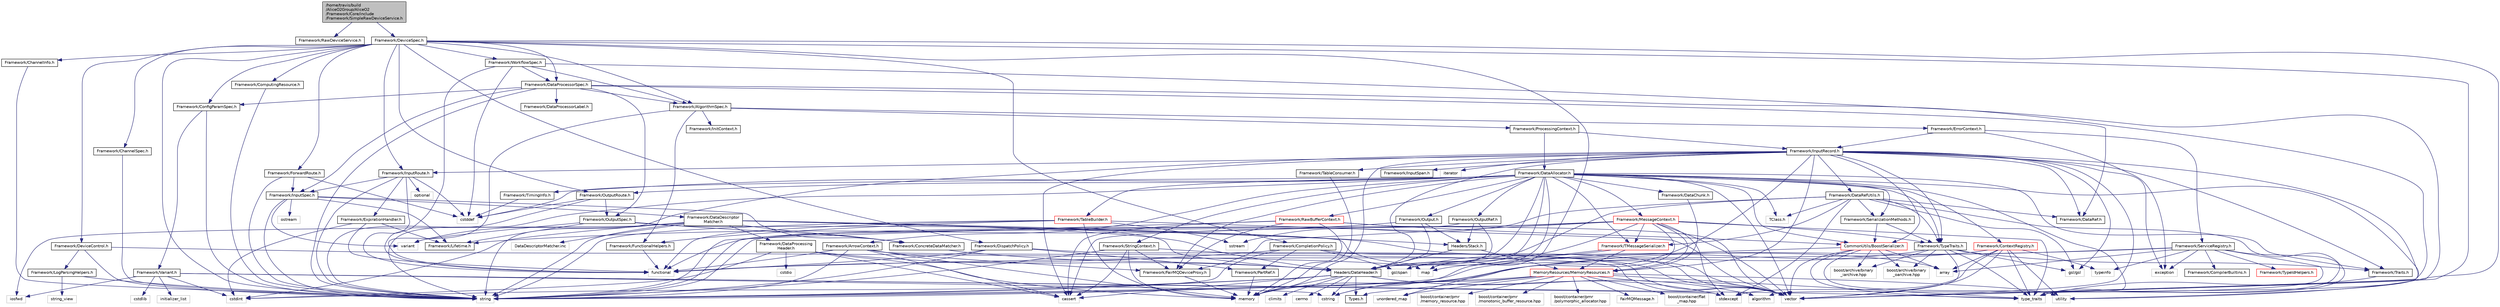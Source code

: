 digraph "/home/travis/build/AliceO2Group/AliceO2/Framework/Core/include/Framework/SimpleRawDeviceService.h"
{
 // INTERACTIVE_SVG=YES
  bgcolor="transparent";
  edge [fontname="Helvetica",fontsize="10",labelfontname="Helvetica",labelfontsize="10"];
  node [fontname="Helvetica",fontsize="10",shape=record];
  Node0 [label="/home/travis/build\l/AliceO2Group/AliceO2\l/Framework/Core/include\l/Framework/SimpleRawDeviceService.h",height=0.2,width=0.4,color="black", fillcolor="grey75", style="filled", fontcolor="black"];
  Node0 -> Node1 [color="midnightblue",fontsize="10",style="solid",fontname="Helvetica"];
  Node1 [label="Framework/RawDeviceService.h",height=0.2,width=0.4,color="black",URL="$d9/d66/RawDeviceService_8h.html"];
  Node0 -> Node2 [color="midnightblue",fontsize="10",style="solid",fontname="Helvetica"];
  Node2 [label="Framework/DeviceSpec.h",height=0.2,width=0.4,color="black",URL="$df/de8/DeviceSpec_8h.html"];
  Node2 -> Node3 [color="midnightblue",fontsize="10",style="solid",fontname="Helvetica"];
  Node3 [label="Framework/WorkflowSpec.h",height=0.2,width=0.4,color="black",URL="$df/da1/WorkflowSpec_8h.html"];
  Node3 -> Node4 [color="midnightblue",fontsize="10",style="solid",fontname="Helvetica"];
  Node4 [label="Framework/DataProcessorSpec.h",height=0.2,width=0.4,color="black",URL="$d0/df4/DataProcessorSpec_8h.html"];
  Node4 -> Node5 [color="midnightblue",fontsize="10",style="solid",fontname="Helvetica"];
  Node5 [label="Framework/AlgorithmSpec.h",height=0.2,width=0.4,color="black",URL="$d0/d14/AlgorithmSpec_8h.html"];
  Node5 -> Node6 [color="midnightblue",fontsize="10",style="solid",fontname="Helvetica"];
  Node6 [label="Framework/ProcessingContext.h",height=0.2,width=0.4,color="black",URL="$de/d6a/ProcessingContext_8h.html"];
  Node6 -> Node7 [color="midnightblue",fontsize="10",style="solid",fontname="Helvetica"];
  Node7 [label="Framework/InputRecord.h",height=0.2,width=0.4,color="black",URL="$d6/d5c/InputRecord_8h.html"];
  Node7 -> Node8 [color="midnightblue",fontsize="10",style="solid",fontname="Helvetica"];
  Node8 [label="Framework/DataRef.h",height=0.2,width=0.4,color="black",URL="$d5/dfb/DataRef_8h.html"];
  Node7 -> Node9 [color="midnightblue",fontsize="10",style="solid",fontname="Helvetica"];
  Node9 [label="Framework/DataRefUtils.h",height=0.2,width=0.4,color="black",URL="$d5/db8/DataRefUtils_8h.html"];
  Node9 -> Node8 [color="midnightblue",fontsize="10",style="solid",fontname="Helvetica"];
  Node9 -> Node10 [color="midnightblue",fontsize="10",style="solid",fontname="Helvetica"];
  Node10 [label="Framework/TMessageSerializer.h",height=0.2,width=0.4,color="red",URL="$d8/d3c/TMessageSerializer_8h.html"];
  Node10 -> Node17 [color="midnightblue",fontsize="10",style="solid",fontname="Helvetica"];
  Node17 [label="gsl/span",height=0.2,width=0.4,color="grey75"];
  Node10 -> Node18 [color="midnightblue",fontsize="10",style="solid",fontname="Helvetica"];
  Node18 [label="memory",height=0.2,width=0.4,color="grey75"];
  Node10 -> Node20 [color="midnightblue",fontsize="10",style="solid",fontname="Helvetica"];
  Node20 [label="MemoryResources/MemoryResources.h",height=0.2,width=0.4,color="red",URL="$dc/d03/MemoryResources_8h.html"];
  Node20 -> Node21 [color="midnightblue",fontsize="10",style="solid",fontname="Helvetica"];
  Node21 [label="boost/container/flat\l_map.hpp",height=0.2,width=0.4,color="grey75"];
  Node20 -> Node22 [color="midnightblue",fontsize="10",style="solid",fontname="Helvetica"];
  Node22 [label="boost/container/pmr\l/memory_resource.hpp",height=0.2,width=0.4,color="grey75"];
  Node20 -> Node23 [color="midnightblue",fontsize="10",style="solid",fontname="Helvetica"];
  Node23 [label="boost/container/pmr\l/monotonic_buffer_resource.hpp",height=0.2,width=0.4,color="grey75"];
  Node20 -> Node24 [color="midnightblue",fontsize="10",style="solid",fontname="Helvetica"];
  Node24 [label="boost/container/pmr\l/polymorphic_allocator.hpp",height=0.2,width=0.4,color="grey75"];
  Node20 -> Node25 [color="midnightblue",fontsize="10",style="solid",fontname="Helvetica"];
  Node25 [label="cstring",height=0.2,width=0.4,color="grey75"];
  Node20 -> Node26 [color="midnightblue",fontsize="10",style="solid",fontname="Helvetica"];
  Node26 [label="string",height=0.2,width=0.4,color="grey75"];
  Node20 -> Node27 [color="midnightblue",fontsize="10",style="solid",fontname="Helvetica"];
  Node27 [label="type_traits",height=0.2,width=0.4,color="grey75"];
  Node20 -> Node28 [color="midnightblue",fontsize="10",style="solid",fontname="Helvetica"];
  Node28 [label="utility",height=0.2,width=0.4,color="grey75"];
  Node20 -> Node29 [color="midnightblue",fontsize="10",style="solid",fontname="Helvetica"];
  Node29 [label="vector",height=0.2,width=0.4,color="grey75"];
  Node20 -> Node30 [color="midnightblue",fontsize="10",style="solid",fontname="Helvetica"];
  Node30 [label="unordered_map",height=0.2,width=0.4,color="grey75"];
  Node20 -> Node31 [color="midnightblue",fontsize="10",style="solid",fontname="Helvetica"];
  Node31 [label="FairMQMessage.h",height=0.2,width=0.4,color="grey75"];
  Node20 -> Node35 [color="midnightblue",fontsize="10",style="solid",fontname="Helvetica"];
  Node35 [label="Types.h",height=0.2,width=0.4,color="black",URL="$d7/df8/Types_8h.html"];
  Node9 -> Node36 [color="midnightblue",fontsize="10",style="solid",fontname="Helvetica"];
  Node36 [label="Framework/SerializationMethods.h",height=0.2,width=0.4,color="black",URL="$d1/d53/SerializationMethods_8h.html",tooltip="Type wrappers for enfording a specific serialization method. "];
  Node36 -> Node37 [color="midnightblue",fontsize="10",style="solid",fontname="Helvetica"];
  Node37 [label="Framework/TypeTraits.h",height=0.2,width=0.4,color="black",URL="$d0/d95/TypeTraits_8h.html"];
  Node37 -> Node27 [color="midnightblue",fontsize="10",style="solid",fontname="Helvetica"];
  Node37 -> Node29 [color="midnightblue",fontsize="10",style="solid",fontname="Helvetica"];
  Node37 -> Node18 [color="midnightblue",fontsize="10",style="solid",fontname="Helvetica"];
  Node37 -> Node38 [color="midnightblue",fontsize="10",style="solid",fontname="Helvetica"];
  Node38 [label="Framework/Traits.h",height=0.2,width=0.4,color="black",URL="$db/d31/Traits_8h.html"];
  Node38 -> Node27 [color="midnightblue",fontsize="10",style="solid",fontname="Helvetica"];
  Node37 -> Node39 [color="midnightblue",fontsize="10",style="solid",fontname="Helvetica"];
  Node39 [label="boost/archive/binary\l_iarchive.hpp",height=0.2,width=0.4,color="grey75"];
  Node37 -> Node40 [color="midnightblue",fontsize="10",style="solid",fontname="Helvetica"];
  Node40 [label="boost/archive/binary\l_oarchive.hpp",height=0.2,width=0.4,color="grey75"];
  Node37 -> Node41 [color="midnightblue",fontsize="10",style="solid",fontname="Helvetica"];
  Node41 [label="gsl/gsl",height=0.2,width=0.4,color="grey75"];
  Node36 -> Node42 [color="midnightblue",fontsize="10",style="solid",fontname="Helvetica"];
  Node42 [label="CommonUtils/BoostSerializer.h",height=0.2,width=0.4,color="red",URL="$d7/d91/BoostSerializer_8h.html",tooltip="Templatised boost serializer/deserializer for containers and base types. "];
  Node42 -> Node28 [color="midnightblue",fontsize="10",style="solid",fontname="Helvetica"];
  Node42 -> Node27 [color="midnightblue",fontsize="10",style="solid",fontname="Helvetica"];
  Node42 -> Node43 [color="midnightblue",fontsize="10",style="solid",fontname="Helvetica"];
  Node43 [label="array",height=0.2,width=0.4,color="grey75"];
  Node42 -> Node29 [color="midnightblue",fontsize="10",style="solid",fontname="Helvetica"];
  Node42 -> Node45 [color="midnightblue",fontsize="10",style="solid",fontname="Helvetica"];
  Node45 [label="map",height=0.2,width=0.4,color="grey75"];
  Node42 -> Node39 [color="midnightblue",fontsize="10",style="solid",fontname="Helvetica"];
  Node42 -> Node40 [color="midnightblue",fontsize="10",style="solid",fontname="Helvetica"];
  Node9 -> Node37 [color="midnightblue",fontsize="10",style="solid",fontname="Helvetica"];
  Node9 -> Node55 [color="midnightblue",fontsize="10",style="solid",fontname="Helvetica"];
  Node55 [label="Headers/DataHeader.h",height=0.2,width=0.4,color="black",URL="$dc/dcd/DataHeader_8h.html"];
  Node55 -> Node56 [color="midnightblue",fontsize="10",style="solid",fontname="Helvetica"];
  Node56 [label="cstdint",height=0.2,width=0.4,color="grey75"];
  Node55 -> Node18 [color="midnightblue",fontsize="10",style="solid",fontname="Helvetica"];
  Node55 -> Node57 [color="midnightblue",fontsize="10",style="solid",fontname="Helvetica"];
  Node57 [label="cassert",height=0.2,width=0.4,color="grey75"];
  Node55 -> Node25 [color="midnightblue",fontsize="10",style="solid",fontname="Helvetica"];
  Node55 -> Node58 [color="midnightblue",fontsize="10",style="solid",fontname="Helvetica"];
  Node58 [label="algorithm",height=0.2,width=0.4,color="grey75"];
  Node55 -> Node59 [color="midnightblue",fontsize="10",style="solid",fontname="Helvetica"];
  Node59 [label="stdexcept",height=0.2,width=0.4,color="grey75"];
  Node55 -> Node26 [color="midnightblue",fontsize="10",style="solid",fontname="Helvetica"];
  Node55 -> Node60 [color="midnightblue",fontsize="10",style="solid",fontname="Helvetica"];
  Node60 [label="climits",height=0.2,width=0.4,color="grey75"];
  Node55 -> Node35 [color="midnightblue",fontsize="10",style="solid",fontname="Helvetica"];
  Node55 -> Node61 [color="midnightblue",fontsize="10",style="solid",fontname="Helvetica"];
  Node61 [label="cerrno",height=0.2,width=0.4,color="grey75"];
  Node9 -> Node62 [color="midnightblue",fontsize="10",style="solid",fontname="Helvetica"];
  Node62 [label="TClass.h",height=0.2,width=0.4,color="grey75"];
  Node9 -> Node41 [color="midnightblue",fontsize="10",style="solid",fontname="Helvetica"];
  Node9 -> Node59 [color="midnightblue",fontsize="10",style="solid",fontname="Helvetica"];
  Node9 -> Node63 [color="midnightblue",fontsize="10",style="solid",fontname="Helvetica"];
  Node63 [label="sstream",height=0.2,width=0.4,color="grey75"];
  Node9 -> Node27 [color="midnightblue",fontsize="10",style="solid",fontname="Helvetica"];
  Node7 -> Node64 [color="midnightblue",fontsize="10",style="solid",fontname="Helvetica"];
  Node64 [label="Framework/InputRoute.h",height=0.2,width=0.4,color="black",URL="$d5/d19/InputRoute_8h.html"];
  Node64 -> Node65 [color="midnightblue",fontsize="10",style="solid",fontname="Helvetica"];
  Node65 [label="Framework/ExpirationHandler.h",height=0.2,width=0.4,color="black",URL="$d2/dd9/ExpirationHandler_8h.html"];
  Node65 -> Node66 [color="midnightblue",fontsize="10",style="solid",fontname="Helvetica"];
  Node66 [label="Framework/Lifetime.h",height=0.2,width=0.4,color="black",URL="$dc/dca/Lifetime_8h.html"];
  Node65 -> Node56 [color="midnightblue",fontsize="10",style="solid",fontname="Helvetica"];
  Node65 -> Node67 [color="midnightblue",fontsize="10",style="solid",fontname="Helvetica"];
  Node67 [label="functional",height=0.2,width=0.4,color="grey75"];
  Node64 -> Node68 [color="midnightblue",fontsize="10",style="solid",fontname="Helvetica"];
  Node68 [label="Framework/InputSpec.h",height=0.2,width=0.4,color="black",URL="$d5/d3f/InputSpec_8h.html"];
  Node68 -> Node66 [color="midnightblue",fontsize="10",style="solid",fontname="Helvetica"];
  Node68 -> Node69 [color="midnightblue",fontsize="10",style="solid",fontname="Helvetica"];
  Node69 [label="Framework/ConcreteDataMatcher.h",height=0.2,width=0.4,color="black",URL="$d0/d1b/ConcreteDataMatcher_8h.html"];
  Node69 -> Node55 [color="midnightblue",fontsize="10",style="solid",fontname="Helvetica"];
  Node68 -> Node70 [color="midnightblue",fontsize="10",style="solid",fontname="Helvetica"];
  Node70 [label="Framework/DataDescriptor\lMatcher.h",height=0.2,width=0.4,color="black",URL="$d3/da3/DataDescriptorMatcher_8h.html"];
  Node70 -> Node69 [color="midnightblue",fontsize="10",style="solid",fontname="Helvetica"];
  Node70 -> Node71 [color="midnightblue",fontsize="10",style="solid",fontname="Helvetica"];
  Node71 [label="Framework/DataProcessing\lHeader.h",height=0.2,width=0.4,color="black",URL="$d6/dc9/DataProcessingHeader_8h.html"];
  Node71 -> Node55 [color="midnightblue",fontsize="10",style="solid",fontname="Helvetica"];
  Node71 -> Node56 [color="midnightblue",fontsize="10",style="solid",fontname="Helvetica"];
  Node71 -> Node72 [color="midnightblue",fontsize="10",style="solid",fontname="Helvetica"];
  Node72 [label="cstdio",height=0.2,width=0.4,color="grey75"];
  Node71 -> Node18 [color="midnightblue",fontsize="10",style="solid",fontname="Helvetica"];
  Node71 -> Node57 [color="midnightblue",fontsize="10",style="solid",fontname="Helvetica"];
  Node70 -> Node55 [color="midnightblue",fontsize="10",style="solid",fontname="Helvetica"];
  Node70 -> Node73 [color="midnightblue",fontsize="10",style="solid",fontname="Helvetica"];
  Node73 [label="Headers/Stack.h",height=0.2,width=0.4,color="black",URL="$d4/d00/Headers_2include_2Headers_2Stack_8h.html"];
  Node73 -> Node20 [color="midnightblue",fontsize="10",style="solid",fontname="Helvetica"];
  Node73 -> Node55 [color="midnightblue",fontsize="10",style="solid",fontname="Helvetica"];
  Node70 -> Node43 [color="midnightblue",fontsize="10",style="solid",fontname="Helvetica"];
  Node70 -> Node56 [color="midnightblue",fontsize="10",style="solid",fontname="Helvetica"];
  Node70 -> Node74 [color="midnightblue",fontsize="10",style="solid",fontname="Helvetica"];
  Node74 [label="iosfwd",height=0.2,width=0.4,color="grey75"];
  Node70 -> Node26 [color="midnightblue",fontsize="10",style="solid",fontname="Helvetica"];
  Node70 -> Node75 [color="midnightblue",fontsize="10",style="solid",fontname="Helvetica"];
  Node75 [label="variant",height=0.2,width=0.4,color="grey75"];
  Node70 -> Node29 [color="midnightblue",fontsize="10",style="solid",fontname="Helvetica"];
  Node70 -> Node76 [color="midnightblue",fontsize="10",style="solid",fontname="Helvetica"];
  Node76 [label="DataDescriptorMatcher.inc",height=0.2,width=0.4,color="grey75"];
  Node68 -> Node26 [color="midnightblue",fontsize="10",style="solid",fontname="Helvetica"];
  Node68 -> Node77 [color="midnightblue",fontsize="10",style="solid",fontname="Helvetica"];
  Node77 [label="ostream",height=0.2,width=0.4,color="grey75"];
  Node68 -> Node75 [color="midnightblue",fontsize="10",style="solid",fontname="Helvetica"];
  Node64 -> Node78 [color="midnightblue",fontsize="10",style="solid",fontname="Helvetica"];
  Node78 [label="cstddef",height=0.2,width=0.4,color="grey75"];
  Node64 -> Node26 [color="midnightblue",fontsize="10",style="solid",fontname="Helvetica"];
  Node64 -> Node67 [color="midnightblue",fontsize="10",style="solid",fontname="Helvetica"];
  Node64 -> Node79 [color="midnightblue",fontsize="10",style="solid",fontname="Helvetica"];
  Node79 [label="optional",height=0.2,width=0.4,color="grey75"];
  Node7 -> Node37 [color="midnightblue",fontsize="10",style="solid",fontname="Helvetica"];
  Node7 -> Node80 [color="midnightblue",fontsize="10",style="solid",fontname="Helvetica"];
  Node80 [label="Framework/InputSpan.h",height=0.2,width=0.4,color="black",URL="$da/d0f/InputSpan_8h.html"];
  Node7 -> Node81 [color="midnightblue",fontsize="10",style="solid",fontname="Helvetica"];
  Node81 [label="Framework/TableConsumer.h",height=0.2,width=0.4,color="black",URL="$dc/d03/TableConsumer_8h.html"];
  Node81 -> Node18 [color="midnightblue",fontsize="10",style="solid",fontname="Helvetica"];
  Node7 -> Node38 [color="midnightblue",fontsize="10",style="solid",fontname="Helvetica"];
  Node7 -> Node20 [color="midnightblue",fontsize="10",style="solid",fontname="Helvetica"];
  Node7 -> Node55 [color="midnightblue",fontsize="10",style="solid",fontname="Helvetica"];
  Node7 -> Node42 [color="midnightblue",fontsize="10",style="solid",fontname="Helvetica"];
  Node7 -> Node41 [color="midnightblue",fontsize="10",style="solid",fontname="Helvetica"];
  Node7 -> Node82 [color="midnightblue",fontsize="10",style="solid",fontname="Helvetica"];
  Node82 [label="iterator",height=0.2,width=0.4,color="grey75"];
  Node7 -> Node26 [color="midnightblue",fontsize="10",style="solid",fontname="Helvetica"];
  Node7 -> Node29 [color="midnightblue",fontsize="10",style="solid",fontname="Helvetica"];
  Node7 -> Node25 [color="midnightblue",fontsize="10",style="solid",fontname="Helvetica"];
  Node7 -> Node57 [color="midnightblue",fontsize="10",style="solid",fontname="Helvetica"];
  Node7 -> Node83 [color="midnightblue",fontsize="10",style="solid",fontname="Helvetica"];
  Node83 [label="exception",height=0.2,width=0.4,color="grey75"];
  Node7 -> Node18 [color="midnightblue",fontsize="10",style="solid",fontname="Helvetica"];
  Node7 -> Node27 [color="midnightblue",fontsize="10",style="solid",fontname="Helvetica"];
  Node6 -> Node84 [color="midnightblue",fontsize="10",style="solid",fontname="Helvetica"];
  Node84 [label="Framework/DataAllocator.h",height=0.2,width=0.4,color="black",URL="$d1/d28/DataAllocator_8h.html"];
  Node84 -> Node85 [color="midnightblue",fontsize="10",style="solid",fontname="Helvetica"];
  Node85 [label="Framework/ContextRegistry.h",height=0.2,width=0.4,color="red",URL="$df/d2f/ContextRegistry_8h.html"];
  Node85 -> Node86 [color="midnightblue",fontsize="10",style="solid",fontname="Helvetica"];
  Node86 [label="typeinfo",height=0.2,width=0.4,color="grey75"];
  Node85 -> Node27 [color="midnightblue",fontsize="10",style="solid",fontname="Helvetica"];
  Node85 -> Node26 [color="midnightblue",fontsize="10",style="solid",fontname="Helvetica"];
  Node85 -> Node59 [color="midnightblue",fontsize="10",style="solid",fontname="Helvetica"];
  Node85 -> Node29 [color="midnightblue",fontsize="10",style="solid",fontname="Helvetica"];
  Node85 -> Node28 [color="midnightblue",fontsize="10",style="solid",fontname="Helvetica"];
  Node85 -> Node43 [color="midnightblue",fontsize="10",style="solid",fontname="Helvetica"];
  Node84 -> Node88 [color="midnightblue",fontsize="10",style="solid",fontname="Helvetica"];
  Node88 [label="Framework/MessageContext.h",height=0.2,width=0.4,color="red",URL="$dc/dc4/MessageContext_8h.html"];
  Node88 -> Node92 [color="midnightblue",fontsize="10",style="solid",fontname="Helvetica"];
  Node92 [label="Framework/FairMQDeviceProxy.h",height=0.2,width=0.4,color="black",URL="$d8/d71/FairMQDeviceProxy_8h.html"];
  Node92 -> Node18 [color="midnightblue",fontsize="10",style="solid",fontname="Helvetica"];
  Node88 -> Node10 [color="midnightblue",fontsize="10",style="solid",fontname="Helvetica"];
  Node88 -> Node37 [color="midnightblue",fontsize="10",style="solid",fontname="Helvetica"];
  Node88 -> Node55 [color="midnightblue",fontsize="10",style="solid",fontname="Helvetica"];
  Node88 -> Node20 [color="midnightblue",fontsize="10",style="solid",fontname="Helvetica"];
  Node88 -> Node57 [color="midnightblue",fontsize="10",style="solid",fontname="Helvetica"];
  Node88 -> Node67 [color="midnightblue",fontsize="10",style="solid",fontname="Helvetica"];
  Node88 -> Node59 [color="midnightblue",fontsize="10",style="solid",fontname="Helvetica"];
  Node88 -> Node26 [color="midnightblue",fontsize="10",style="solid",fontname="Helvetica"];
  Node88 -> Node27 [color="midnightblue",fontsize="10",style="solid",fontname="Helvetica"];
  Node88 -> Node30 [color="midnightblue",fontsize="10",style="solid",fontname="Helvetica"];
  Node88 -> Node29 [color="midnightblue",fontsize="10",style="solid",fontname="Helvetica"];
  Node84 -> Node94 [color="midnightblue",fontsize="10",style="solid",fontname="Helvetica"];
  Node94 [label="Framework/StringContext.h",height=0.2,width=0.4,color="black",URL="$dd/df6/StringContext_8h.html"];
  Node94 -> Node92 [color="midnightblue",fontsize="10",style="solid",fontname="Helvetica"];
  Node94 -> Node29 [color="midnightblue",fontsize="10",style="solid",fontname="Helvetica"];
  Node94 -> Node57 [color="midnightblue",fontsize="10",style="solid",fontname="Helvetica"];
  Node94 -> Node26 [color="midnightblue",fontsize="10",style="solid",fontname="Helvetica"];
  Node94 -> Node18 [color="midnightblue",fontsize="10",style="solid",fontname="Helvetica"];
  Node84 -> Node95 [color="midnightblue",fontsize="10",style="solid",fontname="Helvetica"];
  Node95 [label="Framework/ArrowContext.h",height=0.2,width=0.4,color="black",URL="$d8/da2/ArrowContext_8h.html"];
  Node95 -> Node92 [color="midnightblue",fontsize="10",style="solid",fontname="Helvetica"];
  Node95 -> Node57 [color="midnightblue",fontsize="10",style="solid",fontname="Helvetica"];
  Node95 -> Node67 [color="midnightblue",fontsize="10",style="solid",fontname="Helvetica"];
  Node95 -> Node18 [color="midnightblue",fontsize="10",style="solid",fontname="Helvetica"];
  Node95 -> Node26 [color="midnightblue",fontsize="10",style="solid",fontname="Helvetica"];
  Node95 -> Node29 [color="midnightblue",fontsize="10",style="solid",fontname="Helvetica"];
  Node84 -> Node96 [color="midnightblue",fontsize="10",style="solid",fontname="Helvetica"];
  Node96 [label="Framework/RawBufferContext.h",height=0.2,width=0.4,color="red",URL="$d8/d25/RawBufferContext_8h.html",tooltip=" "];
  Node96 -> Node92 [color="midnightblue",fontsize="10",style="solid",fontname="Helvetica"];
  Node96 -> Node42 [color="midnightblue",fontsize="10",style="solid",fontname="Helvetica"];
  Node96 -> Node29 [color="midnightblue",fontsize="10",style="solid",fontname="Helvetica"];
  Node96 -> Node57 [color="midnightblue",fontsize="10",style="solid",fontname="Helvetica"];
  Node96 -> Node26 [color="midnightblue",fontsize="10",style="solid",fontname="Helvetica"];
  Node96 -> Node18 [color="midnightblue",fontsize="10",style="solid",fontname="Helvetica"];
  Node84 -> Node42 [color="midnightblue",fontsize="10",style="solid",fontname="Helvetica"];
  Node84 -> Node98 [color="midnightblue",fontsize="10",style="solid",fontname="Helvetica"];
  Node98 [label="Framework/Output.h",height=0.2,width=0.4,color="black",URL="$d3/ddf/Output_8h.html"];
  Node98 -> Node55 [color="midnightblue",fontsize="10",style="solid",fontname="Helvetica"];
  Node98 -> Node66 [color="midnightblue",fontsize="10",style="solid",fontname="Helvetica"];
  Node98 -> Node73 [color="midnightblue",fontsize="10",style="solid",fontname="Helvetica"];
  Node84 -> Node99 [color="midnightblue",fontsize="10",style="solid",fontname="Helvetica"];
  Node99 [label="Framework/OutputRef.h",height=0.2,width=0.4,color="black",URL="$d6/d5a/OutputRef_8h.html"];
  Node99 -> Node55 [color="midnightblue",fontsize="10",style="solid",fontname="Helvetica"];
  Node99 -> Node73 [color="midnightblue",fontsize="10",style="solid",fontname="Helvetica"];
  Node99 -> Node26 [color="midnightblue",fontsize="10",style="solid",fontname="Helvetica"];
  Node84 -> Node100 [color="midnightblue",fontsize="10",style="solid",fontname="Helvetica"];
  Node100 [label="Framework/OutputRoute.h",height=0.2,width=0.4,color="black",URL="$d6/df4/OutputRoute_8h.html"];
  Node100 -> Node101 [color="midnightblue",fontsize="10",style="solid",fontname="Helvetica"];
  Node101 [label="Framework/OutputSpec.h",height=0.2,width=0.4,color="black",URL="$db/d2d/OutputSpec_8h.html"];
  Node101 -> Node55 [color="midnightblue",fontsize="10",style="solid",fontname="Helvetica"];
  Node101 -> Node66 [color="midnightblue",fontsize="10",style="solid",fontname="Helvetica"];
  Node101 -> Node69 [color="midnightblue",fontsize="10",style="solid",fontname="Helvetica"];
  Node101 -> Node75 [color="midnightblue",fontsize="10",style="solid",fontname="Helvetica"];
  Node100 -> Node78 [color="midnightblue",fontsize="10",style="solid",fontname="Helvetica"];
  Node100 -> Node26 [color="midnightblue",fontsize="10",style="solid",fontname="Helvetica"];
  Node84 -> Node102 [color="midnightblue",fontsize="10",style="solid",fontname="Helvetica"];
  Node102 [label="Framework/DataChunk.h",height=0.2,width=0.4,color="black",URL="$d7/d31/DataChunk_8h.html"];
  Node102 -> Node20 [color="midnightblue",fontsize="10",style="solid",fontname="Helvetica"];
  Node84 -> Node92 [color="midnightblue",fontsize="10",style="solid",fontname="Helvetica"];
  Node84 -> Node103 [color="midnightblue",fontsize="10",style="solid",fontname="Helvetica"];
  Node103 [label="Framework/TimingInfo.h",height=0.2,width=0.4,color="black",URL="$da/d2b/TimingInfo_8h.html"];
  Node103 -> Node78 [color="midnightblue",fontsize="10",style="solid",fontname="Helvetica"];
  Node84 -> Node10 [color="midnightblue",fontsize="10",style="solid",fontname="Helvetica"];
  Node84 -> Node37 [color="midnightblue",fontsize="10",style="solid",fontname="Helvetica"];
  Node84 -> Node38 [color="midnightblue",fontsize="10",style="solid",fontname="Helvetica"];
  Node84 -> Node36 [color="midnightblue",fontsize="10",style="solid",fontname="Helvetica"];
  Node84 -> Node104 [color="midnightblue",fontsize="10",style="solid",fontname="Helvetica"];
  Node104 [label="Framework/TableBuilder.h",height=0.2,width=0.4,color="red",URL="$d5/d98/TableBuilder_8h.html"];
  Node104 -> Node106 [color="midnightblue",fontsize="10",style="solid",fontname="Helvetica"];
  Node106 [label="Framework/FunctionalHelpers.h",height=0.2,width=0.4,color="black",URL="$de/d9b/FunctionalHelpers_8h.html"];
  Node106 -> Node67 [color="midnightblue",fontsize="10",style="solid",fontname="Helvetica"];
  Node104 -> Node63 [color="midnightblue",fontsize="10",style="solid",fontname="Helvetica"];
  Node104 -> Node67 [color="midnightblue",fontsize="10",style="solid",fontname="Helvetica"];
  Node104 -> Node29 [color="midnightblue",fontsize="10",style="solid",fontname="Helvetica"];
  Node104 -> Node26 [color="midnightblue",fontsize="10",style="solid",fontname="Helvetica"];
  Node104 -> Node18 [color="midnightblue",fontsize="10",style="solid",fontname="Helvetica"];
  Node84 -> Node55 [color="midnightblue",fontsize="10",style="solid",fontname="Helvetica"];
  Node84 -> Node62 [color="midnightblue",fontsize="10",style="solid",fontname="Helvetica"];
  Node84 -> Node17 [color="midnightblue",fontsize="10",style="solid",fontname="Helvetica"];
  Node84 -> Node29 [color="midnightblue",fontsize="10",style="solid",fontname="Helvetica"];
  Node84 -> Node45 [color="midnightblue",fontsize="10",style="solid",fontname="Helvetica"];
  Node84 -> Node26 [color="midnightblue",fontsize="10",style="solid",fontname="Helvetica"];
  Node84 -> Node28 [color="midnightblue",fontsize="10",style="solid",fontname="Helvetica"];
  Node84 -> Node27 [color="midnightblue",fontsize="10",style="solid",fontname="Helvetica"];
  Node84 -> Node78 [color="midnightblue",fontsize="10",style="solid",fontname="Helvetica"];
  Node5 -> Node126 [color="midnightblue",fontsize="10",style="solid",fontname="Helvetica"];
  Node126 [label="Framework/ErrorContext.h",height=0.2,width=0.4,color="black",URL="$d7/dad/ErrorContext_8h.html"];
  Node126 -> Node7 [color="midnightblue",fontsize="10",style="solid",fontname="Helvetica"];
  Node126 -> Node127 [color="midnightblue",fontsize="10",style="solid",fontname="Helvetica"];
  Node127 [label="Framework/ServiceRegistry.h",height=0.2,width=0.4,color="black",URL="$d8/d17/ServiceRegistry_8h.html"];
  Node127 -> Node107 [color="midnightblue",fontsize="10",style="solid",fontname="Helvetica"];
  Node107 [label="Framework/CompilerBuiltins.h",height=0.2,width=0.4,color="black",URL="$d9/de8/CompilerBuiltins_8h.html"];
  Node127 -> Node128 [color="midnightblue",fontsize="10",style="solid",fontname="Helvetica"];
  Node128 [label="Framework/TypeIdHelpers.h",height=0.2,width=0.4,color="red",URL="$d2/d9a/TypeIdHelpers_8h.html"];
  Node127 -> Node58 [color="midnightblue",fontsize="10",style="solid",fontname="Helvetica"];
  Node127 -> Node43 [color="midnightblue",fontsize="10",style="solid",fontname="Helvetica"];
  Node127 -> Node83 [color="midnightblue",fontsize="10",style="solid",fontname="Helvetica"];
  Node127 -> Node67 [color="midnightblue",fontsize="10",style="solid",fontname="Helvetica"];
  Node127 -> Node26 [color="midnightblue",fontsize="10",style="solid",fontname="Helvetica"];
  Node127 -> Node27 [color="midnightblue",fontsize="10",style="solid",fontname="Helvetica"];
  Node127 -> Node86 [color="midnightblue",fontsize="10",style="solid",fontname="Helvetica"];
  Node126 -> Node83 [color="midnightblue",fontsize="10",style="solid",fontname="Helvetica"];
  Node5 -> Node130 [color="midnightblue",fontsize="10",style="solid",fontname="Helvetica"];
  Node130 [label="Framework/InitContext.h",height=0.2,width=0.4,color="black",URL="$d4/d2b/InitContext_8h.html"];
  Node5 -> Node106 [color="midnightblue",fontsize="10",style="solid",fontname="Helvetica"];
  Node5 -> Node67 [color="midnightblue",fontsize="10",style="solid",fontname="Helvetica"];
  Node4 -> Node131 [color="midnightblue",fontsize="10",style="solid",fontname="Helvetica"];
  Node131 [label="Framework/ConfigParamSpec.h",height=0.2,width=0.4,color="black",URL="$d0/d1c/ConfigParamSpec_8h.html"];
  Node131 -> Node132 [color="midnightblue",fontsize="10",style="solid",fontname="Helvetica"];
  Node132 [label="Framework/Variant.h",height=0.2,width=0.4,color="black",URL="$de/d56/Variant_8h.html"];
  Node132 -> Node27 [color="midnightblue",fontsize="10",style="solid",fontname="Helvetica"];
  Node132 -> Node25 [color="midnightblue",fontsize="10",style="solid",fontname="Helvetica"];
  Node132 -> Node56 [color="midnightblue",fontsize="10",style="solid",fontname="Helvetica"];
  Node132 -> Node133 [color="midnightblue",fontsize="10",style="solid",fontname="Helvetica"];
  Node133 [label="cstdlib",height=0.2,width=0.4,color="grey75"];
  Node132 -> Node59 [color="midnightblue",fontsize="10",style="solid",fontname="Helvetica"];
  Node132 -> Node74 [color="midnightblue",fontsize="10",style="solid",fontname="Helvetica"];
  Node132 -> Node134 [color="midnightblue",fontsize="10",style="solid",fontname="Helvetica"];
  Node134 [label="initializer_list",height=0.2,width=0.4,color="grey75"];
  Node131 -> Node26 [color="midnightblue",fontsize="10",style="solid",fontname="Helvetica"];
  Node4 -> Node135 [color="midnightblue",fontsize="10",style="solid",fontname="Helvetica"];
  Node135 [label="Framework/DataProcessorLabel.h",height=0.2,width=0.4,color="black",URL="$d1/df2/DataProcessorLabel_8h.html"];
  Node4 -> Node8 [color="midnightblue",fontsize="10",style="solid",fontname="Helvetica"];
  Node4 -> Node68 [color="midnightblue",fontsize="10",style="solid",fontname="Helvetica"];
  Node4 -> Node101 [color="midnightblue",fontsize="10",style="solid",fontname="Helvetica"];
  Node4 -> Node26 [color="midnightblue",fontsize="10",style="solid",fontname="Helvetica"];
  Node4 -> Node29 [color="midnightblue",fontsize="10",style="solid",fontname="Helvetica"];
  Node3 -> Node5 [color="midnightblue",fontsize="10",style="solid",fontname="Helvetica"];
  Node3 -> Node29 [color="midnightblue",fontsize="10",style="solid",fontname="Helvetica"];
  Node3 -> Node67 [color="midnightblue",fontsize="10",style="solid",fontname="Helvetica"];
  Node3 -> Node78 [color="midnightblue",fontsize="10",style="solid",fontname="Helvetica"];
  Node2 -> Node136 [color="midnightblue",fontsize="10",style="solid",fontname="Helvetica"];
  Node136 [label="Framework/ComputingResource.h",height=0.2,width=0.4,color="black",URL="$d8/d62/ComputingResource_8h.html"];
  Node136 -> Node26 [color="midnightblue",fontsize="10",style="solid",fontname="Helvetica"];
  Node2 -> Node4 [color="midnightblue",fontsize="10",style="solid",fontname="Helvetica"];
  Node2 -> Node137 [color="midnightblue",fontsize="10",style="solid",fontname="Helvetica"];
  Node137 [label="Framework/ChannelSpec.h",height=0.2,width=0.4,color="black",URL="$d6/d72/ChannelSpec_8h.html"];
  Node137 -> Node26 [color="midnightblue",fontsize="10",style="solid",fontname="Helvetica"];
  Node2 -> Node138 [color="midnightblue",fontsize="10",style="solid",fontname="Helvetica"];
  Node138 [label="Framework/ChannelInfo.h",height=0.2,width=0.4,color="black",URL="$dd/de5/ChannelInfo_8h.html"];
  Node138 -> Node26 [color="midnightblue",fontsize="10",style="solid",fontname="Helvetica"];
  Node2 -> Node139 [color="midnightblue",fontsize="10",style="solid",fontname="Helvetica"];
  Node139 [label="Framework/DeviceControl.h",height=0.2,width=0.4,color="black",URL="$d2/d2c/DeviceControl_8h.html"];
  Node139 -> Node45 [color="midnightblue",fontsize="10",style="solid",fontname="Helvetica"];
  Node139 -> Node26 [color="midnightblue",fontsize="10",style="solid",fontname="Helvetica"];
  Node139 -> Node140 [color="midnightblue",fontsize="10",style="solid",fontname="Helvetica"];
  Node140 [label="Framework/LogParsingHelpers.h",height=0.2,width=0.4,color="black",URL="$d8/d4a/LogParsingHelpers_8h.html"];
  Node140 -> Node26 [color="midnightblue",fontsize="10",style="solid",fontname="Helvetica"];
  Node140 -> Node141 [color="midnightblue",fontsize="10",style="solid",fontname="Helvetica"];
  Node141 [label="string_view",height=0.2,width=0.4,color="grey75"];
  Node2 -> Node5 [color="midnightblue",fontsize="10",style="solid",fontname="Helvetica"];
  Node2 -> Node131 [color="midnightblue",fontsize="10",style="solid",fontname="Helvetica"];
  Node2 -> Node142 [color="midnightblue",fontsize="10",style="solid",fontname="Helvetica"];
  Node142 [label="Framework/ForwardRoute.h",height=0.2,width=0.4,color="black",URL="$d7/d12/ForwardRoute_8h.html"];
  Node142 -> Node68 [color="midnightblue",fontsize="10",style="solid",fontname="Helvetica"];
  Node142 -> Node78 [color="midnightblue",fontsize="10",style="solid",fontname="Helvetica"];
  Node142 -> Node26 [color="midnightblue",fontsize="10",style="solid",fontname="Helvetica"];
  Node2 -> Node64 [color="midnightblue",fontsize="10",style="solid",fontname="Helvetica"];
  Node2 -> Node100 [color="midnightblue",fontsize="10",style="solid",fontname="Helvetica"];
  Node2 -> Node143 [color="midnightblue",fontsize="10",style="solid",fontname="Helvetica"];
  Node143 [label="Framework/CompletionPolicy.h",height=0.2,width=0.4,color="black",URL="$df/dd6/CompletionPolicy_8h.html"];
  Node143 -> Node91 [color="midnightblue",fontsize="10",style="solid",fontname="Helvetica"];
  Node91 [label="Framework/PartRef.h",height=0.2,width=0.4,color="black",URL="$d9/d32/PartRef_8h.html"];
  Node91 -> Node18 [color="midnightblue",fontsize="10",style="solid",fontname="Helvetica"];
  Node143 -> Node67 [color="midnightblue",fontsize="10",style="solid",fontname="Helvetica"];
  Node143 -> Node26 [color="midnightblue",fontsize="10",style="solid",fontname="Helvetica"];
  Node143 -> Node29 [color="midnightblue",fontsize="10",style="solid",fontname="Helvetica"];
  Node143 -> Node17 [color="midnightblue",fontsize="10",style="solid",fontname="Helvetica"];
  Node2 -> Node90 [color="midnightblue",fontsize="10",style="solid",fontname="Helvetica"];
  Node90 [label="Framework/DispatchPolicy.h",height=0.2,width=0.4,color="black",URL="$da/de6/DispatchPolicy_8h.html"];
  Node90 -> Node91 [color="midnightblue",fontsize="10",style="solid",fontname="Helvetica"];
  Node90 -> Node67 [color="midnightblue",fontsize="10",style="solid",fontname="Helvetica"];
  Node90 -> Node26 [color="midnightblue",fontsize="10",style="solid",fontname="Helvetica"];
  Node90 -> Node29 [color="midnightblue",fontsize="10",style="solid",fontname="Helvetica"];
  Node2 -> Node29 [color="midnightblue",fontsize="10",style="solid",fontname="Helvetica"];
  Node2 -> Node26 [color="midnightblue",fontsize="10",style="solid",fontname="Helvetica"];
  Node2 -> Node45 [color="midnightblue",fontsize="10",style="solid",fontname="Helvetica"];
  Node2 -> Node28 [color="midnightblue",fontsize="10",style="solid",fontname="Helvetica"];
}
